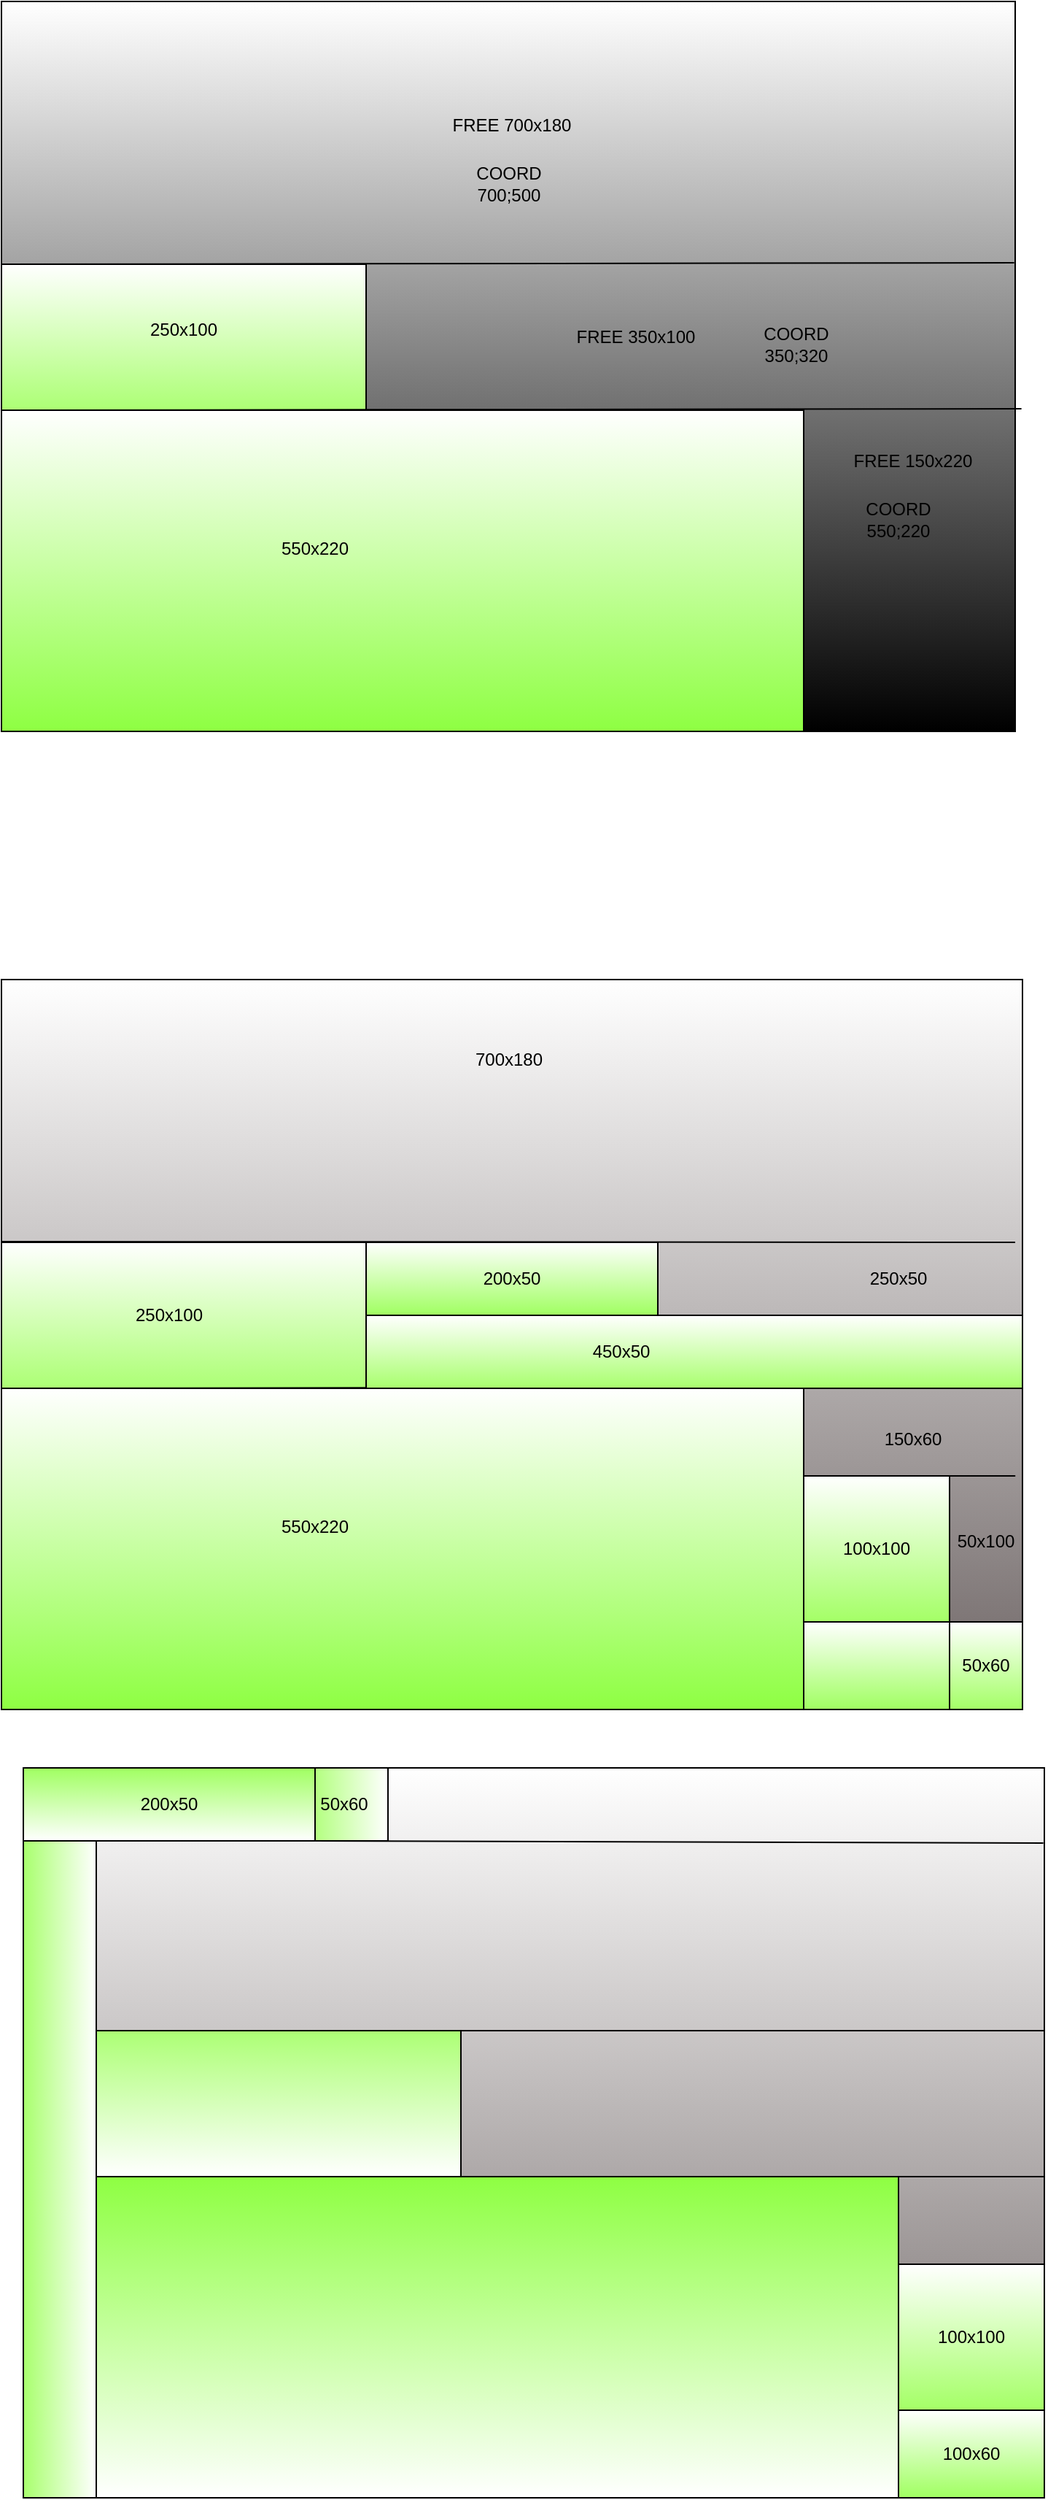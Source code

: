 <mxfile version="20.8.10" type="device"><diagram name="Page-1" id="099fd60b-425b-db50-ffb0-6b813814b670"><mxGraphModel dx="1151" dy="673" grid="1" gridSize="10" guides="1" tooltips="1" connect="1" arrows="1" fold="1" page="1" pageScale="1" pageWidth="850" pageHeight="1100" background="none" math="0" shadow="0"><root><mxCell id="0"/><mxCell id="1" parent="0"/><mxCell id="6S2gJm7g8y-z5H0aV6U9-1" value="" style="rounded=0;whiteSpace=wrap;html=1;gradientColor=default;" parent="1" vertex="1"><mxGeometry x="75" y="100" width="695" height="500" as="geometry"/></mxCell><mxCell id="6S2gJm7g8y-z5H0aV6U9-2" value="" style="rounded=0;whiteSpace=wrap;html=1;gradientColor=#8EFF42;" parent="1" vertex="1"><mxGeometry x="75" y="380" width="550" height="220" as="geometry"/></mxCell><mxCell id="6S2gJm7g8y-z5H0aV6U9-4" value="" style="rounded=0;whiteSpace=wrap;html=1;gradientColor=#acff74;" parent="1" vertex="1"><mxGeometry x="75" y="280" width="250" height="100" as="geometry"/></mxCell><mxCell id="6S2gJm7g8y-z5H0aV6U9-6" value="" style="endArrow=none;html=1;rounded=0;exitX=0;exitY=0;exitDx=0;exitDy=0;entryX=0.999;entryY=0.358;entryDx=0;entryDy=0;entryPerimeter=0;" parent="1" source="6S2gJm7g8y-z5H0aV6U9-4" target="6S2gJm7g8y-z5H0aV6U9-1" edge="1"><mxGeometry width="50" height="50" relative="1" as="geometry"><mxPoint x="250" y="360" as="sourcePoint"/><mxPoint x="300" y="310" as="targetPoint"/></mxGeometry></mxCell><mxCell id="6S2gJm7g8y-z5H0aV6U9-8" value="" style="endArrow=none;html=1;rounded=0;exitX=0;exitY=0;exitDx=0;exitDy=0;entryX=0.999;entryY=0.358;entryDx=0;entryDy=0;entryPerimeter=0;" parent="1" edge="1"><mxGeometry width="50" height="50" relative="1" as="geometry"><mxPoint x="75" y="380" as="sourcePoint"/><mxPoint x="774.3" y="379" as="targetPoint"/></mxGeometry></mxCell><mxCell id="6S2gJm7g8y-z5H0aV6U9-9" value="550x220" style="text;html=1;strokeColor=none;fillColor=none;align=center;verticalAlign=middle;whiteSpace=wrap;rounded=0;" parent="1" vertex="1"><mxGeometry x="260" y="460" width="60" height="30" as="geometry"/></mxCell><mxCell id="6S2gJm7g8y-z5H0aV6U9-10" value="250x100" style="text;html=1;strokeColor=none;fillColor=none;align=center;verticalAlign=middle;whiteSpace=wrap;rounded=0;" parent="1" vertex="1"><mxGeometry x="170" y="310" width="60" height="30" as="geometry"/></mxCell><mxCell id="6S2gJm7g8y-z5H0aV6U9-13" value="FREE 350x100" style="text;html=1;strokeColor=none;fillColor=none;align=center;verticalAlign=middle;whiteSpace=wrap;rounded=0;" parent="1" vertex="1"><mxGeometry x="460" y="315" width="100" height="30" as="geometry"/></mxCell><mxCell id="6S2gJm7g8y-z5H0aV6U9-14" value="FREE 150x220" style="text;html=1;strokeColor=none;fillColor=none;align=center;verticalAlign=middle;whiteSpace=wrap;rounded=0;" parent="1" vertex="1"><mxGeometry x="650" y="400" width="100" height="30" as="geometry"/></mxCell><mxCell id="6S2gJm7g8y-z5H0aV6U9-15" value="FREE 700x180" style="text;html=1;strokeColor=none;fillColor=none;align=center;verticalAlign=middle;whiteSpace=wrap;rounded=0;" parent="1" vertex="1"><mxGeometry x="375" y="170" width="100" height="30" as="geometry"/></mxCell><mxCell id="G3GwZNBKslsACzKhqaXQ-2" value="COORD&lt;br&gt;550;220" style="text;html=1;strokeColor=none;fillColor=none;align=center;verticalAlign=middle;whiteSpace=wrap;rounded=0;" parent="1" vertex="1"><mxGeometry x="660" y="440" width="60" height="30" as="geometry"/></mxCell><mxCell id="G3GwZNBKslsACzKhqaXQ-4" value="COORD&lt;br&gt;350;320" style="text;html=1;strokeColor=none;fillColor=none;align=center;verticalAlign=middle;whiteSpace=wrap;rounded=0;" parent="1" vertex="1"><mxGeometry x="590" y="320" width="60" height="30" as="geometry"/></mxCell><mxCell id="G3GwZNBKslsACzKhqaXQ-5" value="COORD&lt;br&gt;700;500" style="text;html=1;strokeColor=none;fillColor=none;align=center;verticalAlign=middle;whiteSpace=wrap;rounded=0;" parent="1" vertex="1"><mxGeometry x="392.5" y="210" width="60" height="30" as="geometry"/></mxCell><mxCell id="G3GwZNBKslsACzKhqaXQ-13" value="" style="rounded=0;whiteSpace=wrap;html=1;gradientColor=#6d6464;" parent="1" vertex="1"><mxGeometry x="75" y="770" width="700" height="500" as="geometry"/></mxCell><mxCell id="G3GwZNBKslsACzKhqaXQ-14" value="" style="rounded=0;whiteSpace=wrap;html=1;gradientColor=#8EFF42;" parent="1" vertex="1"><mxGeometry x="75" y="1050" width="550" height="220" as="geometry"/></mxCell><mxCell id="G3GwZNBKslsACzKhqaXQ-15" value="" style="rounded=0;whiteSpace=wrap;html=1;gradientColor=#acff74;" parent="1" vertex="1"><mxGeometry x="75" y="950" width="250" height="100" as="geometry"/></mxCell><mxCell id="G3GwZNBKslsACzKhqaXQ-17" value="" style="endArrow=none;html=1;rounded=0;exitX=0;exitY=0;exitDx=0;exitDy=0;entryX=1;entryY=0.558;entryDx=0;entryDy=0;entryPerimeter=0;" parent="1" target="G3GwZNBKslsACzKhqaXQ-13" edge="1"><mxGeometry width="50" height="50" relative="1" as="geometry"><mxPoint x="75" y="1050" as="sourcePoint"/><mxPoint x="760" y="1049" as="targetPoint"/></mxGeometry></mxCell><mxCell id="G3GwZNBKslsACzKhqaXQ-18" value="550x220" style="text;html=1;strokeColor=none;fillColor=none;align=center;verticalAlign=middle;whiteSpace=wrap;rounded=0;" parent="1" vertex="1"><mxGeometry x="260" y="1130" width="60" height="30" as="geometry"/></mxCell><mxCell id="G3GwZNBKslsACzKhqaXQ-19" value="250x100" style="text;html=1;strokeColor=none;fillColor=none;align=center;verticalAlign=middle;whiteSpace=wrap;rounded=0;" parent="1" vertex="1"><mxGeometry x="160" y="985" width="60" height="30" as="geometry"/></mxCell><mxCell id="G3GwZNBKslsACzKhqaXQ-21" value="150x60" style="text;html=1;strokeColor=none;fillColor=none;align=center;verticalAlign=middle;whiteSpace=wrap;rounded=0;" parent="1" vertex="1"><mxGeometry x="650" y="1070" width="100" height="30" as="geometry"/></mxCell><mxCell id="G3GwZNBKslsACzKhqaXQ-32" value="" style="rounded=0;whiteSpace=wrap;html=1;strokeColor=#000000;gradientColor=#a8ff6d;" parent="1" vertex="1"><mxGeometry x="325" y="1000" width="450" height="50" as="geometry"/></mxCell><mxCell id="G3GwZNBKslsACzKhqaXQ-34" value="250x50" style="text;html=1;strokeColor=none;fillColor=none;align=center;verticalAlign=middle;whiteSpace=wrap;rounded=0;" parent="1" vertex="1"><mxGeometry x="660" y="960" width="60" height="30" as="geometry"/></mxCell><mxCell id="G3GwZNBKslsACzKhqaXQ-41" value="450x50" style="text;html=1;strokeColor=none;fillColor=none;align=center;verticalAlign=middle;whiteSpace=wrap;rounded=0;" parent="1" vertex="1"><mxGeometry x="470" y="1010" width="60" height="30" as="geometry"/></mxCell><mxCell id="G3GwZNBKslsACzKhqaXQ-44" value="700x180" style="text;html=1;strokeColor=none;fillColor=none;align=center;verticalAlign=middle;whiteSpace=wrap;rounded=0;" parent="1" vertex="1"><mxGeometry x="392.5" y="810" width="60" height="30" as="geometry"/></mxCell><mxCell id="G3GwZNBKslsACzKhqaXQ-51" value="" style="endArrow=none;html=1;rounded=0;entryX=0;entryY=0;entryDx=0;entryDy=0;" parent="1" edge="1"><mxGeometry width="50" height="50" relative="1" as="geometry"><mxPoint x="770" y="950" as="sourcePoint"/><mxPoint x="75.0" y="949.5" as="targetPoint"/><Array as="points"><mxPoint x="90" y="949.5"/></Array></mxGeometry></mxCell><mxCell id="yImbmuay-avKPyO1f1S2-11" value="50x60" style="rounded=0;whiteSpace=wrap;html=1;gradientColor=#a4ff66;" parent="1" vertex="1"><mxGeometry x="725" y="1210" width="50" height="60" as="geometry"/></mxCell><mxCell id="yImbmuay-avKPyO1f1S2-13" value="100x100" style="rounded=0;whiteSpace=wrap;html=1;gradientColor=#a4ff66;" parent="1" vertex="1"><mxGeometry x="625" y="1110" width="100" height="100" as="geometry"/></mxCell><mxCell id="yf13ZXknz7qUKYtAv7Vg-2" value="50x100" style="text;html=1;strokeColor=none;fillColor=none;align=center;verticalAlign=middle;whiteSpace=wrap;rounded=0;" parent="1" vertex="1"><mxGeometry x="720" y="1140" width="60" height="30" as="geometry"/></mxCell><mxCell id="hrxjSOQLqUJw_HF2-qU5-1" value="" style="rounded=0;whiteSpace=wrap;html=1;gradientColor=#a0ff61;" parent="1" vertex="1"><mxGeometry x="625" y="1210" width="100" height="60" as="geometry"/></mxCell><mxCell id="hrxjSOQLqUJw_HF2-qU5-4" value="" style="endArrow=none;html=1;rounded=0;exitX=0;exitY=0;exitDx=0;exitDy=0;entryX=0.993;entryY=0.68;entryDx=0;entryDy=0;entryPerimeter=0;" parent="1" source="yImbmuay-avKPyO1f1S2-13" target="G3GwZNBKslsACzKhqaXQ-13" edge="1"><mxGeometry width="50" height="50" relative="1" as="geometry"><mxPoint x="400" y="1040" as="sourcePoint"/><mxPoint x="450" y="990" as="targetPoint"/></mxGeometry></mxCell><mxCell id="hrxjSOQLqUJw_HF2-qU5-10" value="200x50" style="rounded=0;whiteSpace=wrap;html=1;gradientColor=#a0ff61;" parent="1" vertex="1"><mxGeometry x="325" y="950" width="200" height="50" as="geometry"/></mxCell><mxCell id="hrxjSOQLqUJw_HF2-qU5-13" value="" style="rounded=0;whiteSpace=wrap;html=1;gradientColor=#6d6464;" parent="1" vertex="1"><mxGeometry x="90" y="1310" width="700" height="500" as="geometry"/></mxCell><mxCell id="hrxjSOQLqUJw_HF2-qU5-14" value="" style="rounded=0;whiteSpace=wrap;html=1;gradientColor=#8EFF42;direction=west;" parent="1" vertex="1"><mxGeometry x="140" y="1590" width="550" height="220" as="geometry"/></mxCell><mxCell id="hrxjSOQLqUJw_HF2-qU5-15" value="" style="rounded=0;whiteSpace=wrap;html=1;gradientColor=#acff74;direction=west;" parent="1" vertex="1"><mxGeometry x="140" y="1490" width="250" height="100" as="geometry"/></mxCell><mxCell id="hrxjSOQLqUJw_HF2-qU5-20" value="" style="rounded=0;whiteSpace=wrap;html=1;strokeColor=#000000;gradientColor=#a8ff6d;direction=south;" parent="1" vertex="1"><mxGeometry x="90" y="1360" width="50" height="450" as="geometry"/></mxCell><mxCell id="hrxjSOQLqUJw_HF2-qU5-25" value="50x60" style="rounded=0;whiteSpace=wrap;html=1;gradientColor=#a4ff66;direction=south;" parent="1" vertex="1"><mxGeometry x="280" y="1310" width="60" height="50" as="geometry"/></mxCell><mxCell id="hrxjSOQLqUJw_HF2-qU5-26" value="100x100" style="rounded=0;whiteSpace=wrap;html=1;gradientColor=#a4ff66;" parent="1" vertex="1"><mxGeometry x="690" y="1650" width="100" height="100" as="geometry"/></mxCell><mxCell id="hrxjSOQLqUJw_HF2-qU5-28" value="100x60" style="rounded=0;whiteSpace=wrap;html=1;gradientColor=#a0ff61;direction=east;" parent="1" vertex="1"><mxGeometry x="690" y="1750" width="100" height="60" as="geometry"/></mxCell><mxCell id="hrxjSOQLqUJw_HF2-qU5-30" value="200x50" style="rounded=0;whiteSpace=wrap;html=1;gradientColor=#a0ff61;direction=west;" parent="1" vertex="1"><mxGeometry x="90" y="1310" width="200" height="50" as="geometry"/></mxCell><mxCell id="Smp9P0lKCdLW70352irF-19" value="" style="endArrow=none;html=1;rounded=0;exitX=0.289;exitY=0;exitDx=0;exitDy=0;exitPerimeter=0;entryX=1;entryY=0;entryDx=0;entryDy=0;" edge="1" parent="1" source="hrxjSOQLqUJw_HF2-qU5-20"><mxGeometry width="50" height="50" relative="1" as="geometry"><mxPoint x="480" y="1600" as="sourcePoint"/><mxPoint x="790" y="1490" as="targetPoint"/></mxGeometry></mxCell><mxCell id="Smp9P0lKCdLW70352irF-22" value="" style="endArrow=none;html=1;rounded=0;exitX=0;exitY=0;exitDx=0;exitDy=0;entryX=1;entryY=0;entryDx=0;entryDy=0;" edge="1" parent="1" source="hrxjSOQLqUJw_HF2-qU5-15"><mxGeometry width="50" height="50" relative="1" as="geometry"><mxPoint x="480" y="1600" as="sourcePoint"/><mxPoint x="790" y="1590" as="targetPoint"/></mxGeometry></mxCell><mxCell id="Smp9P0lKCdLW70352irF-23" value="" style="endArrow=none;html=1;rounded=0;exitX=0;exitY=0;exitDx=0;exitDy=0;entryX=0.999;entryY=0.103;entryDx=0;entryDy=0;entryPerimeter=0;" edge="1" parent="1" source="hrxjSOQLqUJw_HF2-qU5-30" target="hrxjSOQLqUJw_HF2-qU5-13"><mxGeometry width="50" height="50" relative="1" as="geometry"><mxPoint x="480" y="1600" as="sourcePoint"/><mxPoint x="530" y="1550" as="targetPoint"/></mxGeometry></mxCell></root></mxGraphModel></diagram></mxfile>